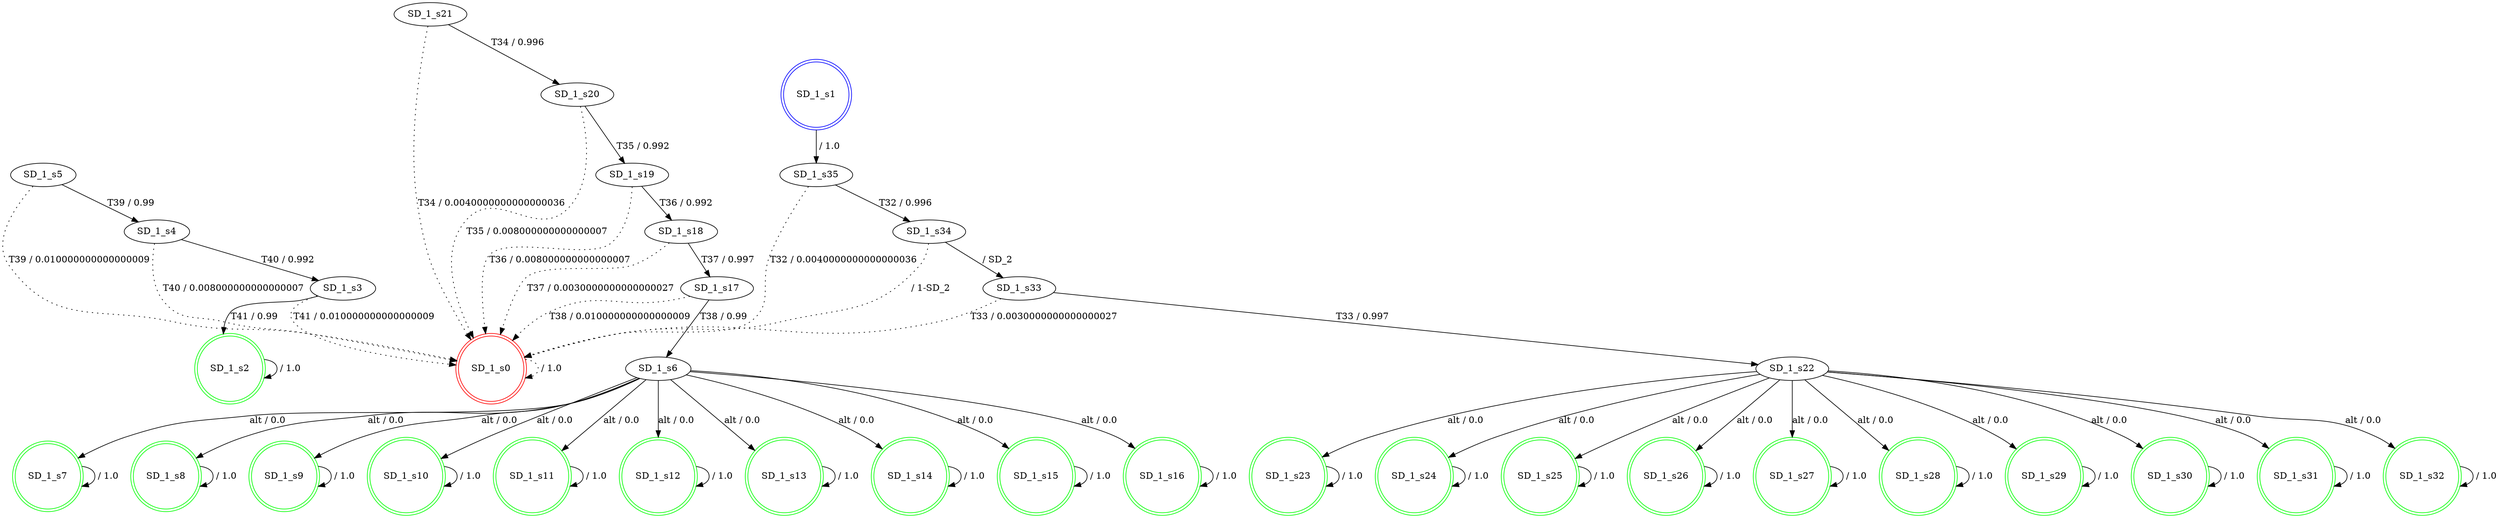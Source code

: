 digraph graphname {
SD_1_s0 [label="SD_1_s0",color=red,shape=doublecircle ];
SD_1_s1 [label="SD_1_s1",color=blue,shape=doublecircle ];
SD_1_s2 [label="SD_1_s2",color=green,shape=doublecircle ];
SD_1_s3 [label="SD_1_s3" ];
SD_1_s4 [label="SD_1_s4" ];
SD_1_s5 [label="SD_1_s5" ];
SD_1_s6 [label="SD_1_s6" ];
SD_1_s7 [label="SD_1_s7",color=green,shape=doublecircle ];
SD_1_s8 [label="SD_1_s8",color=green,shape=doublecircle ];
SD_1_s9 [label="SD_1_s9",color=green,shape=doublecircle ];
SD_1_s10 [label="SD_1_s10",color=green,shape=doublecircle ];
SD_1_s11 [label="SD_1_s11",color=green,shape=doublecircle ];
SD_1_s12 [label="SD_1_s12",color=green,shape=doublecircle ];
SD_1_s13 [label="SD_1_s13",color=green,shape=doublecircle ];
SD_1_s14 [label="SD_1_s14",color=green,shape=doublecircle ];
SD_1_s15 [label="SD_1_s15",color=green,shape=doublecircle ];
SD_1_s16 [label="SD_1_s16",color=green,shape=doublecircle ];
SD_1_s17 [label="SD_1_s17" ];
SD_1_s18 [label="SD_1_s18" ];
SD_1_s19 [label="SD_1_s19" ];
SD_1_s20 [label="SD_1_s20" ];
SD_1_s21 [label="SD_1_s21" ];
SD_1_s22 [label="SD_1_s22" ];
SD_1_s23 [label="SD_1_s23",color=green,shape=doublecircle ];
SD_1_s24 [label="SD_1_s24",color=green,shape=doublecircle ];
SD_1_s25 [label="SD_1_s25",color=green,shape=doublecircle ];
SD_1_s26 [label="SD_1_s26",color=green,shape=doublecircle ];
SD_1_s27 [label="SD_1_s27",color=green,shape=doublecircle ];
SD_1_s28 [label="SD_1_s28",color=green,shape=doublecircle ];
SD_1_s29 [label="SD_1_s29",color=green,shape=doublecircle ];
SD_1_s30 [label="SD_1_s30",color=green,shape=doublecircle ];
SD_1_s31 [label="SD_1_s31",color=green,shape=doublecircle ];
SD_1_s32 [label="SD_1_s32",color=green,shape=doublecircle ];
SD_1_s33 [label="SD_1_s33" ];
SD_1_s34 [label="SD_1_s34" ];
SD_1_s35 [label="SD_1_s35" ];
SD_1_s0 -> SD_1_s0 [label=" / 1.0", style=dotted];
SD_1_s1 -> SD_1_s35 [label=" / 1.0"];
SD_1_s2 -> SD_1_s2 [label=" / 1.0"];
SD_1_s3 -> SD_1_s2 [label="T41 / 0.99"];
SD_1_s3 -> SD_1_s0 [label="T41 / 0.010000000000000009", style=dotted];
SD_1_s4 -> SD_1_s3 [label="T40 / 0.992"];
SD_1_s4 -> SD_1_s0 [label="T40 / 0.008000000000000007", style=dotted];
SD_1_s5 -> SD_1_s4 [label="T39 / 0.99"];
SD_1_s5 -> SD_1_s0 [label="T39 / 0.010000000000000009", style=dotted];
SD_1_s6 -> SD_1_s7 [label="alt / 0.0"];
SD_1_s6 -> SD_1_s8 [label="alt / 0.0"];
SD_1_s6 -> SD_1_s9 [label="alt / 0.0"];
SD_1_s6 -> SD_1_s10 [label="alt / 0.0"];
SD_1_s6 -> SD_1_s11 [label="alt / 0.0"];
SD_1_s6 -> SD_1_s12 [label="alt / 0.0"];
SD_1_s6 -> SD_1_s13 [label="alt / 0.0"];
SD_1_s6 -> SD_1_s14 [label="alt / 0.0"];
SD_1_s6 -> SD_1_s15 [label="alt / 0.0"];
SD_1_s6 -> SD_1_s16 [label="alt / 0.0"];
SD_1_s7 -> SD_1_s7 [label=" / 1.0"];
SD_1_s8 -> SD_1_s8 [label=" / 1.0"];
SD_1_s9 -> SD_1_s9 [label=" / 1.0"];
SD_1_s10 -> SD_1_s10 [label=" / 1.0"];
SD_1_s11 -> SD_1_s11 [label=" / 1.0"];
SD_1_s12 -> SD_1_s12 [label=" / 1.0"];
SD_1_s13 -> SD_1_s13 [label=" / 1.0"];
SD_1_s14 -> SD_1_s14 [label=" / 1.0"];
SD_1_s15 -> SD_1_s15 [label=" / 1.0"];
SD_1_s16 -> SD_1_s16 [label=" / 1.0"];
SD_1_s17 -> SD_1_s6 [label="T38 / 0.99"];
SD_1_s17 -> SD_1_s0 [label="T38 / 0.010000000000000009", style=dotted];
SD_1_s18 -> SD_1_s17 [label="T37 / 0.997"];
SD_1_s18 -> SD_1_s0 [label="T37 / 0.0030000000000000027", style=dotted];
SD_1_s19 -> SD_1_s18 [label="T36 / 0.992"];
SD_1_s19 -> SD_1_s0 [label="T36 / 0.008000000000000007", style=dotted];
SD_1_s20 -> SD_1_s19 [label="T35 / 0.992"];
SD_1_s20 -> SD_1_s0 [label="T35 / 0.008000000000000007", style=dotted];
SD_1_s21 -> SD_1_s20 [label="T34 / 0.996"];
SD_1_s21 -> SD_1_s0 [label="T34 / 0.0040000000000000036", style=dotted];
SD_1_s22 -> SD_1_s23 [label="alt / 0.0"];
SD_1_s22 -> SD_1_s24 [label="alt / 0.0"];
SD_1_s22 -> SD_1_s25 [label="alt / 0.0"];
SD_1_s22 -> SD_1_s26 [label="alt / 0.0"];
SD_1_s22 -> SD_1_s27 [label="alt / 0.0"];
SD_1_s22 -> SD_1_s28 [label="alt / 0.0"];
SD_1_s22 -> SD_1_s29 [label="alt / 0.0"];
SD_1_s22 -> SD_1_s30 [label="alt / 0.0"];
SD_1_s22 -> SD_1_s31 [label="alt / 0.0"];
SD_1_s22 -> SD_1_s32 [label="alt / 0.0"];
SD_1_s23 -> SD_1_s23 [label=" / 1.0"];
SD_1_s24 -> SD_1_s24 [label=" / 1.0"];
SD_1_s25 -> SD_1_s25 [label=" / 1.0"];
SD_1_s26 -> SD_1_s26 [label=" / 1.0"];
SD_1_s27 -> SD_1_s27 [label=" / 1.0"];
SD_1_s28 -> SD_1_s28 [label=" / 1.0"];
SD_1_s29 -> SD_1_s29 [label=" / 1.0"];
SD_1_s30 -> SD_1_s30 [label=" / 1.0"];
SD_1_s31 -> SD_1_s31 [label=" / 1.0"];
SD_1_s32 -> SD_1_s32 [label=" / 1.0"];
SD_1_s33 -> SD_1_s22 [label="T33 / 0.997"];
SD_1_s33 -> SD_1_s0 [label="T33 / 0.0030000000000000027", style=dotted];
SD_1_s34 -> SD_1_s33 [label=" / SD_2"];
SD_1_s34 -> SD_1_s0 [label=" / 1-SD_2", style=dotted];
SD_1_s35 -> SD_1_s34 [label="T32 / 0.996"];
SD_1_s35 -> SD_1_s0 [label="T32 / 0.0040000000000000036", style=dotted];
}